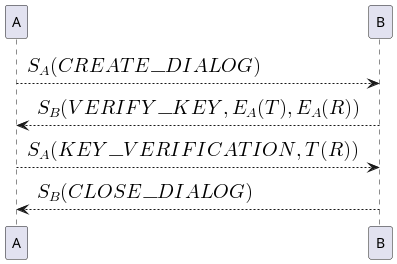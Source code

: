 @startuml
A --> B : <latex>S_A(CREATE\_DIALOG)</latex>
B --> A : <latex>S_B(VERIFY\_KEY, E_A(T), E_A(R))</latex>
A --> B : <latex>S_A(KEY\_VERIFICATION, T(R))</latex>
B --> A : <latex>S_B(CLOSE\_DIALOG)</latex>
@enduml

